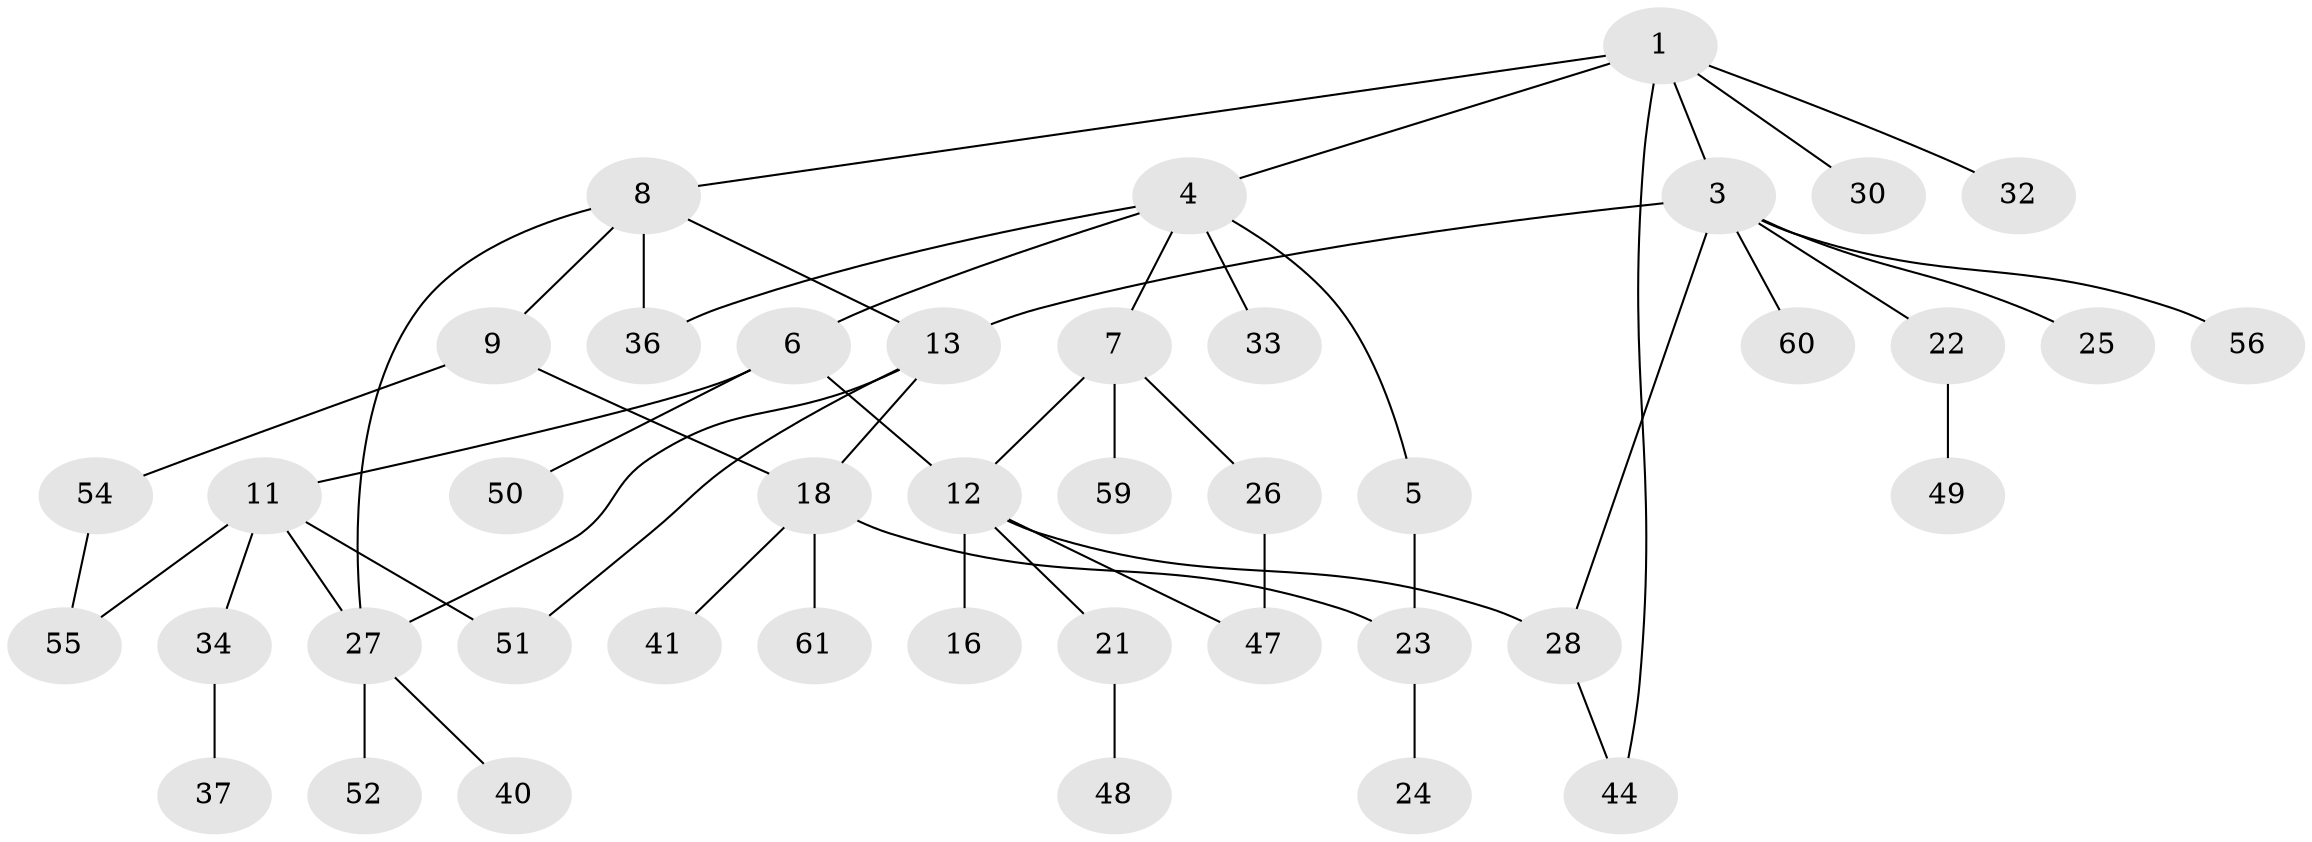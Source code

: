 // Generated by graph-tools (version 1.1) at 2025/51/02/27/25 19:51:38]
// undirected, 42 vertices, 53 edges
graph export_dot {
graph [start="1"]
  node [color=gray90,style=filled];
  1 [super="+2"];
  3 [super="+29"];
  4 [super="+15"];
  5 [super="+10"];
  6;
  7 [super="+17"];
  8 [super="+38"];
  9 [super="+20"];
  11 [super="+39"];
  12 [super="+14"];
  13 [super="+57"];
  16 [super="+19"];
  18 [super="+42"];
  21;
  22 [super="+46"];
  23 [super="+53"];
  24;
  25;
  26;
  27 [super="+31"];
  28 [super="+58"];
  30 [super="+35"];
  32;
  33;
  34;
  36;
  37 [super="+45"];
  40;
  41 [super="+43"];
  44;
  47;
  48;
  49;
  50;
  51;
  52;
  54;
  55;
  56;
  59;
  60;
  61;
  1 -- 3;
  1 -- 4;
  1 -- 8;
  1 -- 32;
  1 -- 44;
  1 -- 30;
  3 -- 22;
  3 -- 25;
  3 -- 56;
  3 -- 60;
  3 -- 13;
  3 -- 28;
  4 -- 5;
  4 -- 6;
  4 -- 7;
  4 -- 33;
  4 -- 36;
  5 -- 23;
  6 -- 11;
  6 -- 12;
  6 -- 50;
  7 -- 59;
  7 -- 12;
  7 -- 26;
  8 -- 9;
  8 -- 13;
  8 -- 27;
  8 -- 36;
  9 -- 54;
  9 -- 18;
  11 -- 34;
  11 -- 51;
  11 -- 27;
  11 -- 55;
  12 -- 16;
  12 -- 21;
  12 -- 28;
  12 -- 47;
  13 -- 18;
  13 -- 27;
  13 -- 51;
  18 -- 23 [weight=2];
  18 -- 41;
  18 -- 61;
  21 -- 48;
  22 -- 49;
  23 -- 24;
  26 -- 47;
  27 -- 40;
  27 -- 52;
  28 -- 44;
  34 -- 37;
  54 -- 55;
}
